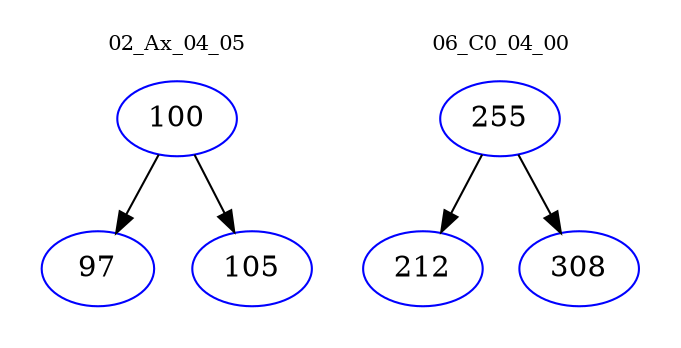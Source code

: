 digraph{
subgraph cluster_0 {
color = white
label = "02_Ax_04_05";
fontsize=10;
T0_100 [label="100", color="blue"]
T0_100 -> T0_97 [color="black"]
T0_97 [label="97", color="blue"]
T0_100 -> T0_105 [color="black"]
T0_105 [label="105", color="blue"]
}
subgraph cluster_1 {
color = white
label = "06_C0_04_00";
fontsize=10;
T1_255 [label="255", color="blue"]
T1_255 -> T1_212 [color="black"]
T1_212 [label="212", color="blue"]
T1_255 -> T1_308 [color="black"]
T1_308 [label="308", color="blue"]
}
}
